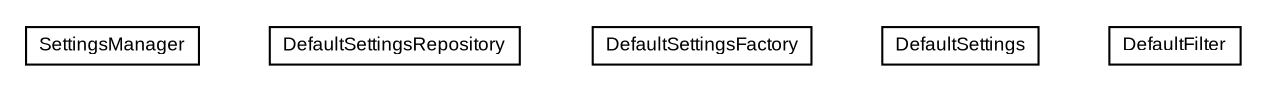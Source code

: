 #!/usr/local/bin/dot
#
# Class diagram 
# Generated by UMLGraph version R5_6-24-gf6e263 (http://www.umlgraph.org/)
#

digraph G {
	edge [fontname="arial",fontsize=10,labelfontname="arial",labelfontsize=10];
	node [fontname="arial",fontsize=10,shape=plaintext];
	nodesep=0.25;
	ranksep=0.5;
	// org.settings4j.settings.SettingsManager
	c532 [label=<<table title="org.settings4j.settings.SettingsManager" border="0" cellborder="1" cellspacing="0" cellpadding="2" port="p" href="./SettingsManager.html">
		<tr><td><table border="0" cellspacing="0" cellpadding="1">
<tr><td align="center" balign="center"> SettingsManager </td></tr>
		</table></td></tr>
		</table>>, URL="./SettingsManager.html", fontname="arial", fontcolor="black", fontsize=9.0];
	// org.settings4j.settings.DefaultSettingsRepository
	c533 [label=<<table title="org.settings4j.settings.DefaultSettingsRepository" border="0" cellborder="1" cellspacing="0" cellpadding="2" port="p" href="./DefaultSettingsRepository.html">
		<tr><td><table border="0" cellspacing="0" cellpadding="1">
<tr><td align="center" balign="center"> DefaultSettingsRepository </td></tr>
		</table></td></tr>
		</table>>, URL="./DefaultSettingsRepository.html", fontname="arial", fontcolor="black", fontsize=9.0];
	// org.settings4j.settings.DefaultSettingsFactory
	c534 [label=<<table title="org.settings4j.settings.DefaultSettingsFactory" border="0" cellborder="1" cellspacing="0" cellpadding="2" port="p" href="./DefaultSettingsFactory.html">
		<tr><td><table border="0" cellspacing="0" cellpadding="1">
<tr><td align="center" balign="center"> DefaultSettingsFactory </td></tr>
		</table></td></tr>
		</table>>, URL="./DefaultSettingsFactory.html", fontname="arial", fontcolor="black", fontsize=9.0];
	// org.settings4j.settings.DefaultSettings
	c535 [label=<<table title="org.settings4j.settings.DefaultSettings" border="0" cellborder="1" cellspacing="0" cellpadding="2" port="p" href="./DefaultSettings.html">
		<tr><td><table border="0" cellspacing="0" cellpadding="1">
<tr><td align="center" balign="center"> DefaultSettings </td></tr>
		</table></td></tr>
		</table>>, URL="./DefaultSettings.html", fontname="arial", fontcolor="black", fontsize=9.0];
	// org.settings4j.settings.DefaultFilter
	c536 [label=<<table title="org.settings4j.settings.DefaultFilter" border="0" cellborder="1" cellspacing="0" cellpadding="2" port="p" href="./DefaultFilter.html">
		<tr><td><table border="0" cellspacing="0" cellpadding="1">
<tr><td align="center" balign="center"> DefaultFilter </td></tr>
		</table></td></tr>
		</table>>, URL="./DefaultFilter.html", fontname="arial", fontcolor="black", fontsize=9.0];
}

